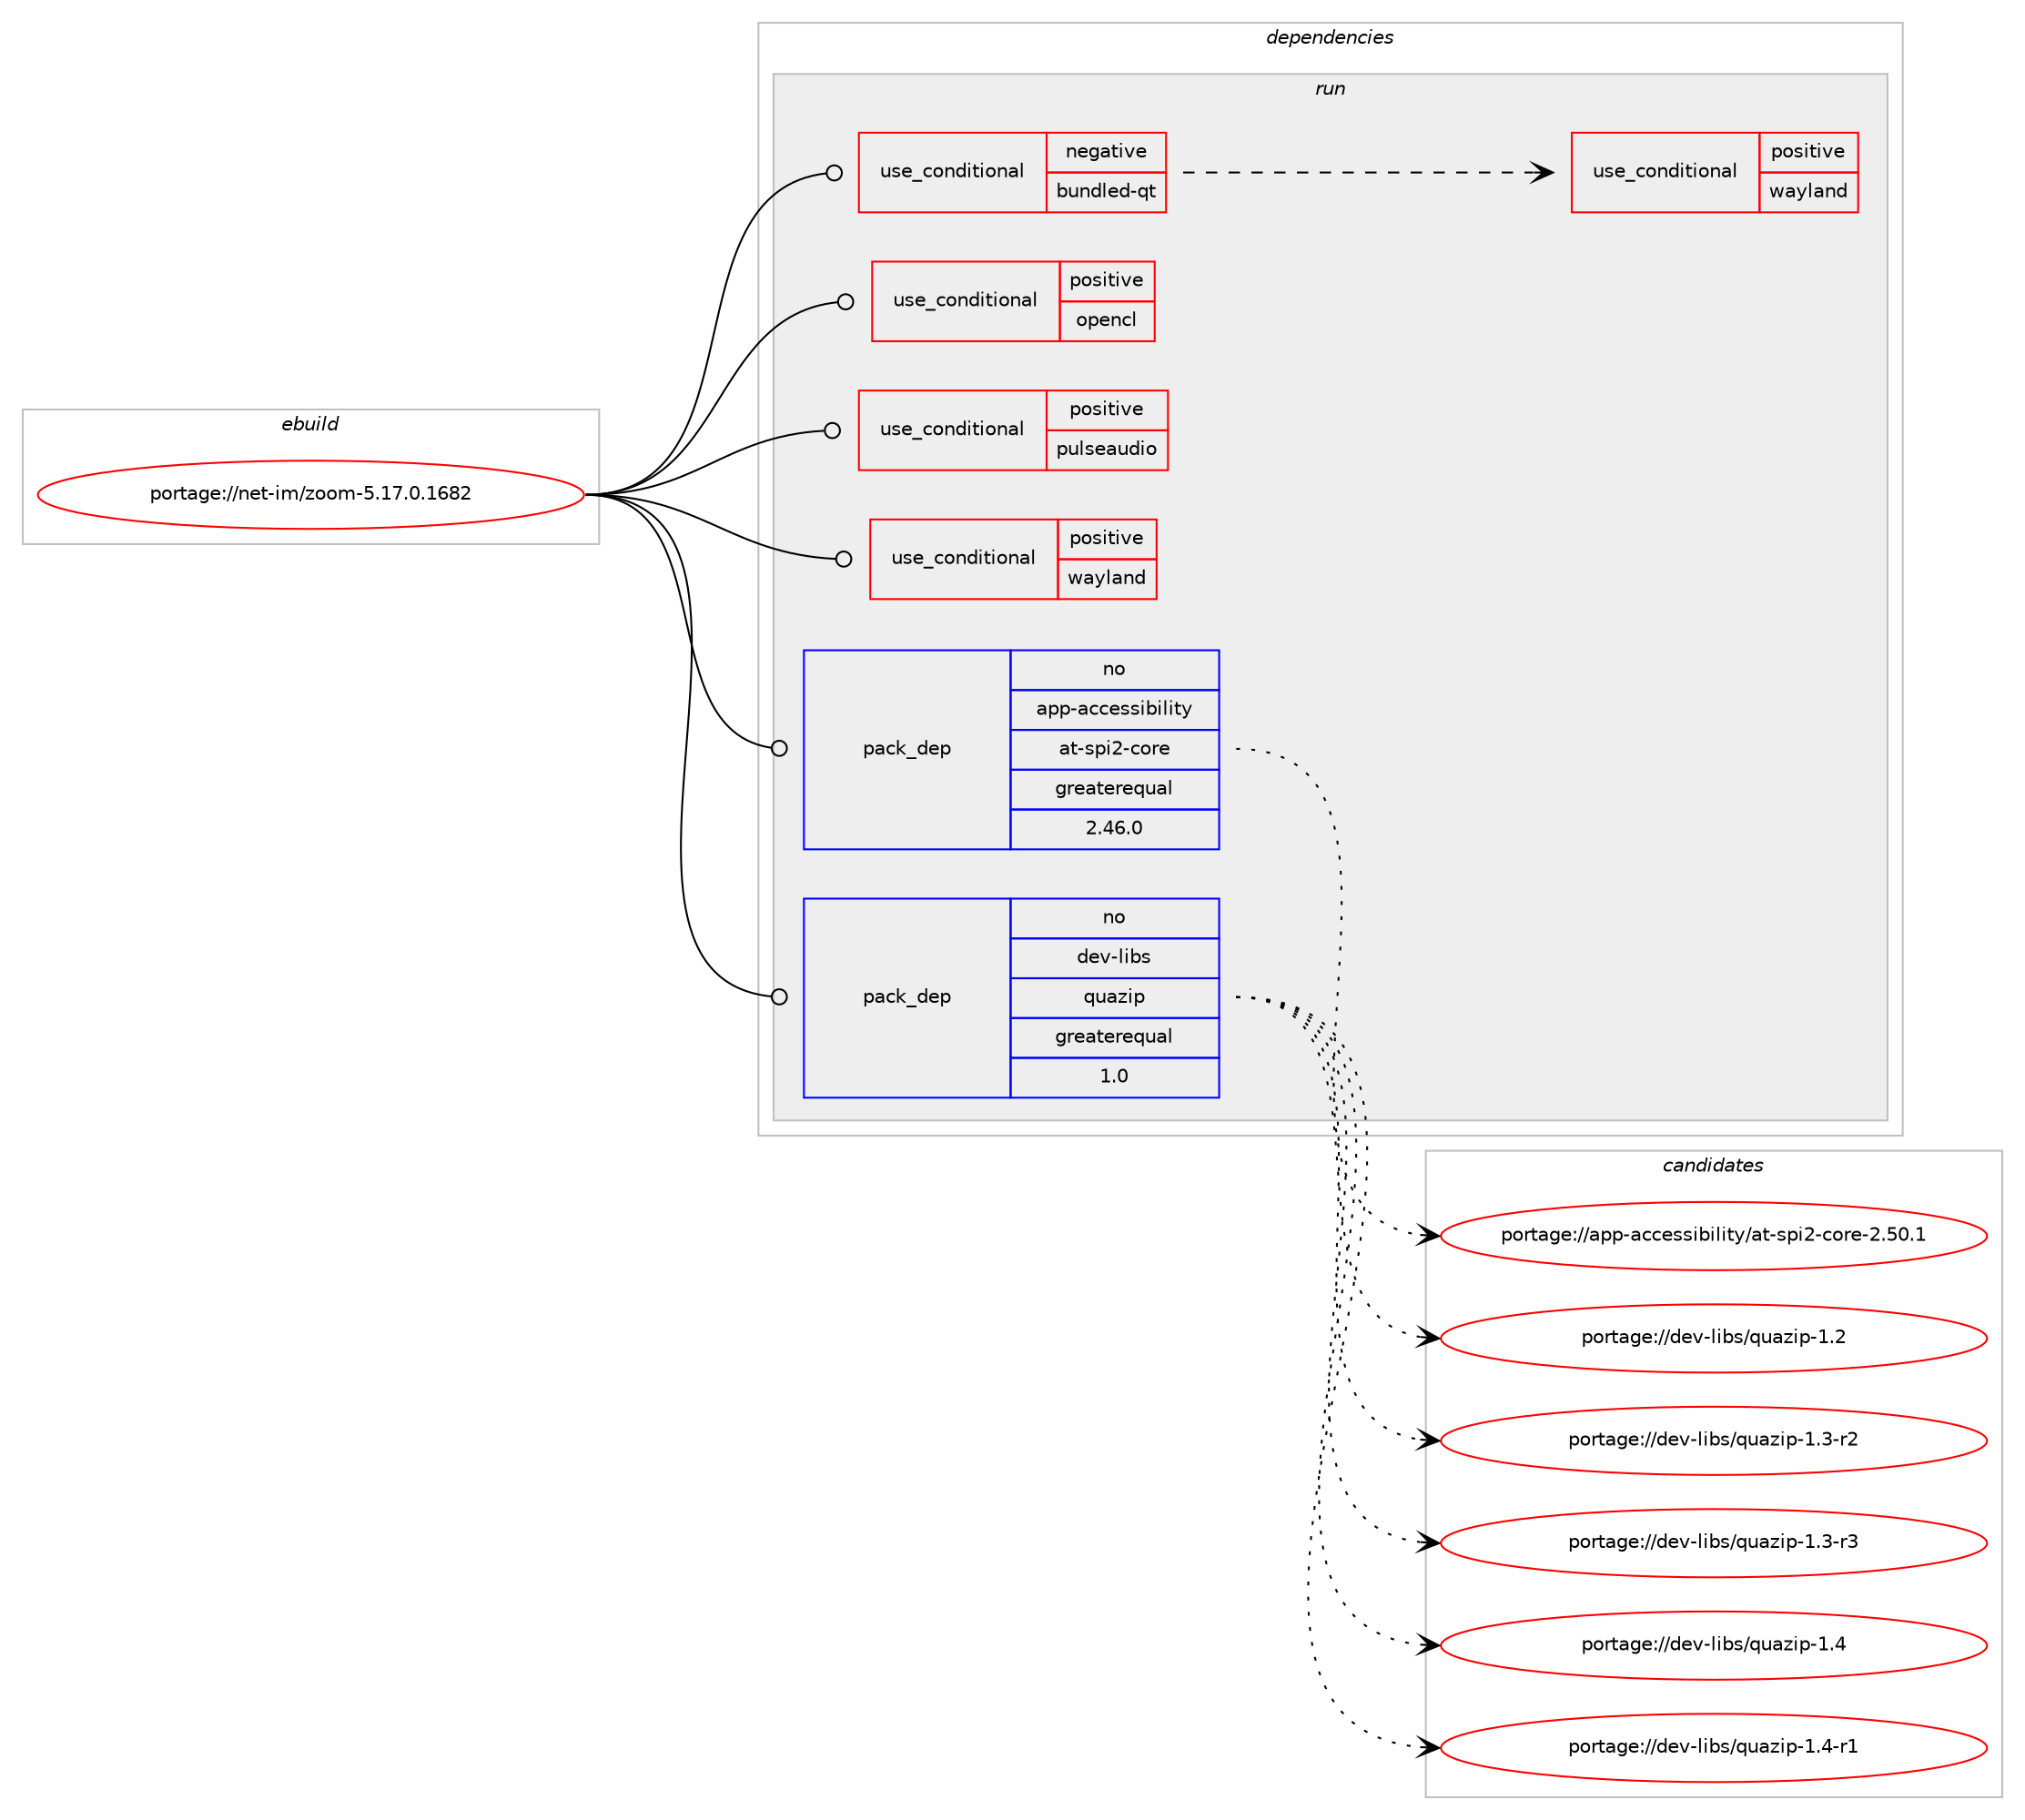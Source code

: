 digraph prolog {

# *************
# Graph options
# *************

newrank=true;
concentrate=true;
compound=true;
graph [rankdir=LR,fontname=Helvetica,fontsize=10,ranksep=1.5];#, ranksep=2.5, nodesep=0.2];
edge  [arrowhead=vee];
node  [fontname=Helvetica,fontsize=10];

# **********
# The ebuild
# **********

subgraph cluster_leftcol {
color=gray;
rank=same;
label=<<i>ebuild</i>>;
id [label="portage://net-im/zoom-5.17.0.1682", color=red, width=4, href="../net-im/zoom-5.17.0.1682.svg"];
}

# ****************
# The dependencies
# ****************

subgraph cluster_midcol {
color=gray;
label=<<i>dependencies</i>>;
subgraph cluster_compile {
fillcolor="#eeeeee";
style=filled;
label=<<i>compile</i>>;
}
subgraph cluster_compileandrun {
fillcolor="#eeeeee";
style=filled;
label=<<i>compile and run</i>>;
}
subgraph cluster_run {
fillcolor="#eeeeee";
style=filled;
label=<<i>run</i>>;
subgraph cond1735 {
dependency2342 [label=<<TABLE BORDER="0" CELLBORDER="1" CELLSPACING="0" CELLPADDING="4"><TR><TD ROWSPAN="3" CELLPADDING="10">use_conditional</TD></TR><TR><TD>negative</TD></TR><TR><TD>bundled-qt</TD></TR></TABLE>>, shape=none, color=red];
# *** BEGIN UNKNOWN DEPENDENCY TYPE (TODO) ***
# dependency2342 -> package_dependency(portage://net-im/zoom-5.17.0.1682,run,no,dev-libs,icu,none,[,,],[],[])
# *** END UNKNOWN DEPENDENCY TYPE (TODO) ***

# *** BEGIN UNKNOWN DEPENDENCY TYPE (TODO) ***
# dependency2342 -> package_dependency(portage://net-im/zoom-5.17.0.1682,run,no,dev-qt,qtcore,none,[,,],[slot(5)],[])
# *** END UNKNOWN DEPENDENCY TYPE (TODO) ***

# *** BEGIN UNKNOWN DEPENDENCY TYPE (TODO) ***
# dependency2342 -> package_dependency(portage://net-im/zoom-5.17.0.1682,run,no,dev-qt,qtdbus,none,[,,],[slot(5)],[])
# *** END UNKNOWN DEPENDENCY TYPE (TODO) ***

# *** BEGIN UNKNOWN DEPENDENCY TYPE (TODO) ***
# dependency2342 -> package_dependency(portage://net-im/zoom-5.17.0.1682,run,no,dev-qt,qtdeclarative,none,[,,],[slot(5)],[use(enable(widgets),none)])
# *** END UNKNOWN DEPENDENCY TYPE (TODO) ***

# *** BEGIN UNKNOWN DEPENDENCY TYPE (TODO) ***
# dependency2342 -> package_dependency(portage://net-im/zoom-5.17.0.1682,run,no,dev-qt,qtdiag,none,[,,],[slot(5)],[])
# *** END UNKNOWN DEPENDENCY TYPE (TODO) ***

# *** BEGIN UNKNOWN DEPENDENCY TYPE (TODO) ***
# dependency2342 -> package_dependency(portage://net-im/zoom-5.17.0.1682,run,no,dev-qt,qtgraphicaleffects,none,[,,],[slot(5)],[])
# *** END UNKNOWN DEPENDENCY TYPE (TODO) ***

# *** BEGIN UNKNOWN DEPENDENCY TYPE (TODO) ***
# dependency2342 -> package_dependency(portage://net-im/zoom-5.17.0.1682,run,no,dev-qt,qtgui,none,[,,],[slot(5)],[])
# *** END UNKNOWN DEPENDENCY TYPE (TODO) ***

# *** BEGIN UNKNOWN DEPENDENCY TYPE (TODO) ***
# dependency2342 -> package_dependency(portage://net-im/zoom-5.17.0.1682,run,no,dev-qt,qtlocation,none,[,,],[slot(5)],[])
# *** END UNKNOWN DEPENDENCY TYPE (TODO) ***

# *** BEGIN UNKNOWN DEPENDENCY TYPE (TODO) ***
# dependency2342 -> package_dependency(portage://net-im/zoom-5.17.0.1682,run,no,dev-qt,qtnetwork,none,[,,],[slot(5)],[])
# *** END UNKNOWN DEPENDENCY TYPE (TODO) ***

# *** BEGIN UNKNOWN DEPENDENCY TYPE (TODO) ***
# dependency2342 -> package_dependency(portage://net-im/zoom-5.17.0.1682,run,no,dev-qt,qtquickcontrols,none,[,,],[slot(5)],[use(enable(widgets),none)])
# *** END UNKNOWN DEPENDENCY TYPE (TODO) ***

# *** BEGIN UNKNOWN DEPENDENCY TYPE (TODO) ***
# dependency2342 -> package_dependency(portage://net-im/zoom-5.17.0.1682,run,no,dev-qt,qtquickcontrols2,none,[,,],[slot(5)],[])
# *** END UNKNOWN DEPENDENCY TYPE (TODO) ***

# *** BEGIN UNKNOWN DEPENDENCY TYPE (TODO) ***
# dependency2342 -> package_dependency(portage://net-im/zoom-5.17.0.1682,run,no,dev-qt,qtsvg,none,[,,],[slot(5)],[])
# *** END UNKNOWN DEPENDENCY TYPE (TODO) ***

# *** BEGIN UNKNOWN DEPENDENCY TYPE (TODO) ***
# dependency2342 -> package_dependency(portage://net-im/zoom-5.17.0.1682,run,no,dev-qt,qtwidgets,none,[,,],[slot(5)],[])
# *** END UNKNOWN DEPENDENCY TYPE (TODO) ***

# *** BEGIN UNKNOWN DEPENDENCY TYPE (TODO) ***
# dependency2342 -> package_dependency(portage://net-im/zoom-5.17.0.1682,run,no,dev-qt,qtx11extras,none,[,,],[slot(5)],[])
# *** END UNKNOWN DEPENDENCY TYPE (TODO) ***

# *** BEGIN UNKNOWN DEPENDENCY TYPE (TODO) ***
# dependency2342 -> package_dependency(portage://net-im/zoom-5.17.0.1682,run,no,dev-qt,qtxml,none,[,,],[slot(5)],[])
# *** END UNKNOWN DEPENDENCY TYPE (TODO) ***

subgraph cond1736 {
dependency2343 [label=<<TABLE BORDER="0" CELLBORDER="1" CELLSPACING="0" CELLPADDING="4"><TR><TD ROWSPAN="3" CELLPADDING="10">use_conditional</TD></TR><TR><TD>positive</TD></TR><TR><TD>wayland</TD></TR></TABLE>>, shape=none, color=red];
# *** BEGIN UNKNOWN DEPENDENCY TYPE (TODO) ***
# dependency2343 -> package_dependency(portage://net-im/zoom-5.17.0.1682,run,no,dev-qt,qtwayland,none,[,,],[],[])
# *** END UNKNOWN DEPENDENCY TYPE (TODO) ***

}
dependency2342:e -> dependency2343:w [weight=20,style="dashed",arrowhead="vee"];
}
id:e -> dependency2342:w [weight=20,style="solid",arrowhead="odot"];
subgraph cond1737 {
dependency2344 [label=<<TABLE BORDER="0" CELLBORDER="1" CELLSPACING="0" CELLPADDING="4"><TR><TD ROWSPAN="3" CELLPADDING="10">use_conditional</TD></TR><TR><TD>positive</TD></TR><TR><TD>opencl</TD></TR></TABLE>>, shape=none, color=red];
# *** BEGIN UNKNOWN DEPENDENCY TYPE (TODO) ***
# dependency2344 -> package_dependency(portage://net-im/zoom-5.17.0.1682,run,no,virtual,opencl,none,[,,],[],[])
# *** END UNKNOWN DEPENDENCY TYPE (TODO) ***

}
id:e -> dependency2344:w [weight=20,style="solid",arrowhead="odot"];
subgraph cond1738 {
dependency2345 [label=<<TABLE BORDER="0" CELLBORDER="1" CELLSPACING="0" CELLPADDING="4"><TR><TD ROWSPAN="3" CELLPADDING="10">use_conditional</TD></TR><TR><TD>positive</TD></TR><TR><TD>pulseaudio</TD></TR></TABLE>>, shape=none, color=red];
# *** BEGIN UNKNOWN DEPENDENCY TYPE (TODO) ***
# dependency2345 -> package_dependency(portage://net-im/zoom-5.17.0.1682,run,no,media-libs,libpulse,none,[,,],[],[])
# *** END UNKNOWN DEPENDENCY TYPE (TODO) ***

}
id:e -> dependency2345:w [weight=20,style="solid",arrowhead="odot"];
subgraph cond1739 {
dependency2346 [label=<<TABLE BORDER="0" CELLBORDER="1" CELLSPACING="0" CELLPADDING="4"><TR><TD ROWSPAN="3" CELLPADDING="10">use_conditional</TD></TR><TR><TD>positive</TD></TR><TR><TD>wayland</TD></TR></TABLE>>, shape=none, color=red];
# *** BEGIN UNKNOWN DEPENDENCY TYPE (TODO) ***
# dependency2346 -> package_dependency(portage://net-im/zoom-5.17.0.1682,run,no,dev-libs,wayland,none,[,,],[],[])
# *** END UNKNOWN DEPENDENCY TYPE (TODO) ***

}
id:e -> dependency2346:w [weight=20,style="solid",arrowhead="odot"];
subgraph pack580 {
dependency2347 [label=<<TABLE BORDER="0" CELLBORDER="1" CELLSPACING="0" CELLPADDING="4" WIDTH="220"><TR><TD ROWSPAN="6" CELLPADDING="30">pack_dep</TD></TR><TR><TD WIDTH="110">no</TD></TR><TR><TD>app-accessibility</TD></TR><TR><TD>at-spi2-core</TD></TR><TR><TD>greaterequal</TD></TR><TR><TD>2.46.0</TD></TR></TABLE>>, shape=none, color=blue];
}
id:e -> dependency2347:w [weight=20,style="solid",arrowhead="odot"];
# *** BEGIN UNKNOWN DEPENDENCY TYPE (TODO) ***
# id -> package_dependency(portage://net-im/zoom-5.17.0.1682,run,no,app-crypt,mit-krb5,none,[,,],[],[])
# *** END UNKNOWN DEPENDENCY TYPE (TODO) ***

# *** BEGIN UNKNOWN DEPENDENCY TYPE (TODO) ***
# id -> package_dependency(portage://net-im/zoom-5.17.0.1682,run,no,dev-libs,expat,none,[,,],[],[])
# *** END UNKNOWN DEPENDENCY TYPE (TODO) ***

# *** BEGIN UNKNOWN DEPENDENCY TYPE (TODO) ***
# id -> package_dependency(portage://net-im/zoom-5.17.0.1682,run,no,dev-libs,glib,none,[,,],[slot(2)],[])
# *** END UNKNOWN DEPENDENCY TYPE (TODO) ***

# *** BEGIN UNKNOWN DEPENDENCY TYPE (TODO) ***
# id -> package_dependency(portage://net-im/zoom-5.17.0.1682,run,no,dev-libs,nspr,none,[,,],[],[])
# *** END UNKNOWN DEPENDENCY TYPE (TODO) ***

# *** BEGIN UNKNOWN DEPENDENCY TYPE (TODO) ***
# id -> package_dependency(portage://net-im/zoom-5.17.0.1682,run,no,dev-libs,nss,none,[,,],[],[])
# *** END UNKNOWN DEPENDENCY TYPE (TODO) ***

subgraph pack581 {
dependency2348 [label=<<TABLE BORDER="0" CELLBORDER="1" CELLSPACING="0" CELLPADDING="4" WIDTH="220"><TR><TD ROWSPAN="6" CELLPADDING="30">pack_dep</TD></TR><TR><TD WIDTH="110">no</TD></TR><TR><TD>dev-libs</TD></TR><TR><TD>quazip</TD></TR><TR><TD>greaterequal</TD></TR><TR><TD>1.0</TD></TR></TABLE>>, shape=none, color=blue];
}
id:e -> dependency2348:w [weight=20,style="solid",arrowhead="odot"];
# *** BEGIN UNKNOWN DEPENDENCY TYPE (TODO) ***
# id -> package_dependency(portage://net-im/zoom-5.17.0.1682,run,no,media-libs,alsa-lib,none,[,,],[],[])
# *** END UNKNOWN DEPENDENCY TYPE (TODO) ***

# *** BEGIN UNKNOWN DEPENDENCY TYPE (TODO) ***
# id -> package_dependency(portage://net-im/zoom-5.17.0.1682,run,no,media-libs,fdk-aac,none,[,,],[slot(0),subslot(2)],[])
# *** END UNKNOWN DEPENDENCY TYPE (TODO) ***

# *** BEGIN UNKNOWN DEPENDENCY TYPE (TODO) ***
# id -> package_dependency(portage://net-im/zoom-5.17.0.1682,run,no,media-libs,fontconfig,none,[,,],[],[])
# *** END UNKNOWN DEPENDENCY TYPE (TODO) ***

# *** BEGIN UNKNOWN DEPENDENCY TYPE (TODO) ***
# id -> package_dependency(portage://net-im/zoom-5.17.0.1682,run,no,media-libs,freetype,none,[,,],[],[])
# *** END UNKNOWN DEPENDENCY TYPE (TODO) ***

# *** BEGIN UNKNOWN DEPENDENCY TYPE (TODO) ***
# id -> package_dependency(portage://net-im/zoom-5.17.0.1682,run,no,media-libs,mesa,none,[,,],[],[use(enable(gbm),positive)])
# *** END UNKNOWN DEPENDENCY TYPE (TODO) ***

# *** BEGIN UNKNOWN DEPENDENCY TYPE (TODO) ***
# id -> package_dependency(portage://net-im/zoom-5.17.0.1682,run,no,media-sound,mpg123,none,[,,],[],[])
# *** END UNKNOWN DEPENDENCY TYPE (TODO) ***

# *** BEGIN UNKNOWN DEPENDENCY TYPE (TODO) ***
# id -> package_dependency(portage://net-im/zoom-5.17.0.1682,run,no,net-print,cups,none,[,,],[],[])
# *** END UNKNOWN DEPENDENCY TYPE (TODO) ***

# *** BEGIN UNKNOWN DEPENDENCY TYPE (TODO) ***
# id -> package_dependency(portage://net-im/zoom-5.17.0.1682,run,no,sys-apps,dbus,none,[,,],[],[])
# *** END UNKNOWN DEPENDENCY TYPE (TODO) ***

# *** BEGIN UNKNOWN DEPENDENCY TYPE (TODO) ***
# id -> package_dependency(portage://net-im/zoom-5.17.0.1682,run,no,sys-apps,util-linux,none,[,,],[],[])
# *** END UNKNOWN DEPENDENCY TYPE (TODO) ***

# *** BEGIN UNKNOWN DEPENDENCY TYPE (TODO) ***
# id -> package_dependency(portage://net-im/zoom-5.17.0.1682,run,no,sys-libs,glibc,none,[,,],[],[])
# *** END UNKNOWN DEPENDENCY TYPE (TODO) ***

# *** BEGIN UNKNOWN DEPENDENCY TYPE (TODO) ***
# id -> package_dependency(portage://net-im/zoom-5.17.0.1682,run,no,sys-libs,zlib,none,[,,],[],[])
# *** END UNKNOWN DEPENDENCY TYPE (TODO) ***

# *** BEGIN UNKNOWN DEPENDENCY TYPE (TODO) ***
# id -> package_dependency(portage://net-im/zoom-5.17.0.1682,run,no,virtual,opengl,none,[,,],[],[])
# *** END UNKNOWN DEPENDENCY TYPE (TODO) ***

# *** BEGIN UNKNOWN DEPENDENCY TYPE (TODO) ***
# id -> package_dependency(portage://net-im/zoom-5.17.0.1682,run,no,x11-libs,cairo,none,[,,],[],[])
# *** END UNKNOWN DEPENDENCY TYPE (TODO) ***

# *** BEGIN UNKNOWN DEPENDENCY TYPE (TODO) ***
# id -> package_dependency(portage://net-im/zoom-5.17.0.1682,run,no,x11-libs,libX11,none,[,,],[],[])
# *** END UNKNOWN DEPENDENCY TYPE (TODO) ***

# *** BEGIN UNKNOWN DEPENDENCY TYPE (TODO) ***
# id -> package_dependency(portage://net-im/zoom-5.17.0.1682,run,no,x11-libs,libXcomposite,none,[,,],[],[])
# *** END UNKNOWN DEPENDENCY TYPE (TODO) ***

# *** BEGIN UNKNOWN DEPENDENCY TYPE (TODO) ***
# id -> package_dependency(portage://net-im/zoom-5.17.0.1682,run,no,x11-libs,libXdamage,none,[,,],[],[])
# *** END UNKNOWN DEPENDENCY TYPE (TODO) ***

# *** BEGIN UNKNOWN DEPENDENCY TYPE (TODO) ***
# id -> package_dependency(portage://net-im/zoom-5.17.0.1682,run,no,x11-libs,libXext,none,[,,],[],[])
# *** END UNKNOWN DEPENDENCY TYPE (TODO) ***

# *** BEGIN UNKNOWN DEPENDENCY TYPE (TODO) ***
# id -> package_dependency(portage://net-im/zoom-5.17.0.1682,run,no,x11-libs,libXfixes,none,[,,],[],[])
# *** END UNKNOWN DEPENDENCY TYPE (TODO) ***

# *** BEGIN UNKNOWN DEPENDENCY TYPE (TODO) ***
# id -> package_dependency(portage://net-im/zoom-5.17.0.1682,run,no,x11-libs,libXrandr,none,[,,],[],[])
# *** END UNKNOWN DEPENDENCY TYPE (TODO) ***

# *** BEGIN UNKNOWN DEPENDENCY TYPE (TODO) ***
# id -> package_dependency(portage://net-im/zoom-5.17.0.1682,run,no,x11-libs,libXrender,none,[,,],[],[])
# *** END UNKNOWN DEPENDENCY TYPE (TODO) ***

# *** BEGIN UNKNOWN DEPENDENCY TYPE (TODO) ***
# id -> package_dependency(portage://net-im/zoom-5.17.0.1682,run,no,x11-libs,libXtst,none,[,,],[],[])
# *** END UNKNOWN DEPENDENCY TYPE (TODO) ***

# *** BEGIN UNKNOWN DEPENDENCY TYPE (TODO) ***
# id -> package_dependency(portage://net-im/zoom-5.17.0.1682,run,no,x11-libs,libdrm,none,[,,],[],[])
# *** END UNKNOWN DEPENDENCY TYPE (TODO) ***

# *** BEGIN UNKNOWN DEPENDENCY TYPE (TODO) ***
# id -> package_dependency(portage://net-im/zoom-5.17.0.1682,run,no,x11-libs,libxcb,none,[,,],[],[])
# *** END UNKNOWN DEPENDENCY TYPE (TODO) ***

# *** BEGIN UNKNOWN DEPENDENCY TYPE (TODO) ***
# id -> package_dependency(portage://net-im/zoom-5.17.0.1682,run,no,x11-libs,libxkbcommon,none,[,,],[],[use(enable(X),none)])
# *** END UNKNOWN DEPENDENCY TYPE (TODO) ***

# *** BEGIN UNKNOWN DEPENDENCY TYPE (TODO) ***
# id -> package_dependency(portage://net-im/zoom-5.17.0.1682,run,no,x11-libs,libxshmfence,none,[,,],[],[])
# *** END UNKNOWN DEPENDENCY TYPE (TODO) ***

# *** BEGIN UNKNOWN DEPENDENCY TYPE (TODO) ***
# id -> package_dependency(portage://net-im/zoom-5.17.0.1682,run,no,x11-libs,pango,none,[,,],[],[])
# *** END UNKNOWN DEPENDENCY TYPE (TODO) ***

# *** BEGIN UNKNOWN DEPENDENCY TYPE (TODO) ***
# id -> package_dependency(portage://net-im/zoom-5.17.0.1682,run,no,x11-libs,xcb-util-image,none,[,,],[],[])
# *** END UNKNOWN DEPENDENCY TYPE (TODO) ***

# *** BEGIN UNKNOWN DEPENDENCY TYPE (TODO) ***
# id -> package_dependency(portage://net-im/zoom-5.17.0.1682,run,no,x11-libs,xcb-util-keysyms,none,[,,],[],[])
# *** END UNKNOWN DEPENDENCY TYPE (TODO) ***

# *** BEGIN UNKNOWN DEPENDENCY TYPE (TODO) ***
# id -> package_dependency(portage://net-im/zoom-5.17.0.1682,run,no,x11-libs,xcb-util-renderutil,none,[,,],[],[])
# *** END UNKNOWN DEPENDENCY TYPE (TODO) ***

# *** BEGIN UNKNOWN DEPENDENCY TYPE (TODO) ***
# id -> package_dependency(portage://net-im/zoom-5.17.0.1682,run,no,x11-libs,xcb-util-wm,none,[,,],[],[])
# *** END UNKNOWN DEPENDENCY TYPE (TODO) ***

# *** BEGIN UNKNOWN DEPENDENCY TYPE (TODO) ***
# id -> package_dependency(portage://net-im/zoom-5.17.0.1682,run,weak,games-engines,zoom,none,[,,],[],[])
# *** END UNKNOWN DEPENDENCY TYPE (TODO) ***

}
}

# **************
# The candidates
# **************

subgraph cluster_choices {
rank=same;
color=gray;
label=<<i>candidates</i>>;

subgraph choice580 {
color=black;
nodesep=1;
choice97112112459799991011151151059810510810511612147971164511511210550459911111410145504653484649 [label="portage://app-accessibility/at-spi2-core-2.50.1", color=red, width=4,href="../app-accessibility/at-spi2-core-2.50.1.svg"];
dependency2347:e -> choice97112112459799991011151151059810510810511612147971164511511210550459911111410145504653484649:w [style=dotted,weight="100"];
}
subgraph choice581 {
color=black;
nodesep=1;
choice1001011184510810598115471131179712210511245494650 [label="portage://dev-libs/quazip-1.2", color=red, width=4,href="../dev-libs/quazip-1.2.svg"];
choice10010111845108105981154711311797122105112454946514511450 [label="portage://dev-libs/quazip-1.3-r2", color=red, width=4,href="../dev-libs/quazip-1.3-r2.svg"];
choice10010111845108105981154711311797122105112454946514511451 [label="portage://dev-libs/quazip-1.3-r3", color=red, width=4,href="../dev-libs/quazip-1.3-r3.svg"];
choice1001011184510810598115471131179712210511245494652 [label="portage://dev-libs/quazip-1.4", color=red, width=4,href="../dev-libs/quazip-1.4.svg"];
choice10010111845108105981154711311797122105112454946524511449 [label="portage://dev-libs/quazip-1.4-r1", color=red, width=4,href="../dev-libs/quazip-1.4-r1.svg"];
dependency2348:e -> choice1001011184510810598115471131179712210511245494650:w [style=dotted,weight="100"];
dependency2348:e -> choice10010111845108105981154711311797122105112454946514511450:w [style=dotted,weight="100"];
dependency2348:e -> choice10010111845108105981154711311797122105112454946514511451:w [style=dotted,weight="100"];
dependency2348:e -> choice1001011184510810598115471131179712210511245494652:w [style=dotted,weight="100"];
dependency2348:e -> choice10010111845108105981154711311797122105112454946524511449:w [style=dotted,weight="100"];
}
}

}
